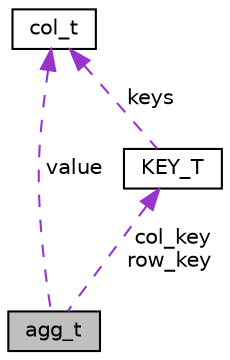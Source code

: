 digraph "agg_t"
{
 // LATEX_PDF_SIZE
  edge [fontname="Helvetica",fontsize="10",labelfontname="Helvetica",labelfontsize="10"];
  node [fontname="Helvetica",fontsize="10",shape=record];
  Node1 [label="agg_t",height=0.2,width=0.4,color="black", fillcolor="grey75", style="filled", fontcolor="black",tooltip=" "];
  Node2 -> Node1 [dir="back",color="darkorchid3",fontsize="10",style="dashed",label=" value" ,fontname="Helvetica"];
  Node2 [label="col_t",height=0.2,width=0.4,color="black", fillcolor="white", style="filled",URL="$a00623.html",tooltip=" "];
  Node3 -> Node1 [dir="back",color="darkorchid3",fontsize="10",style="dashed",label=" col_key\nrow_key" ,fontname="Helvetica"];
  Node3 [label="KEY_T",height=0.2,width=0.4,color="black", fillcolor="white", style="filled",URL="$a00583.html",tooltip=" "];
  Node2 -> Node3 [dir="back",color="darkorchid3",fontsize="10",style="dashed",label=" keys" ,fontname="Helvetica"];
}
